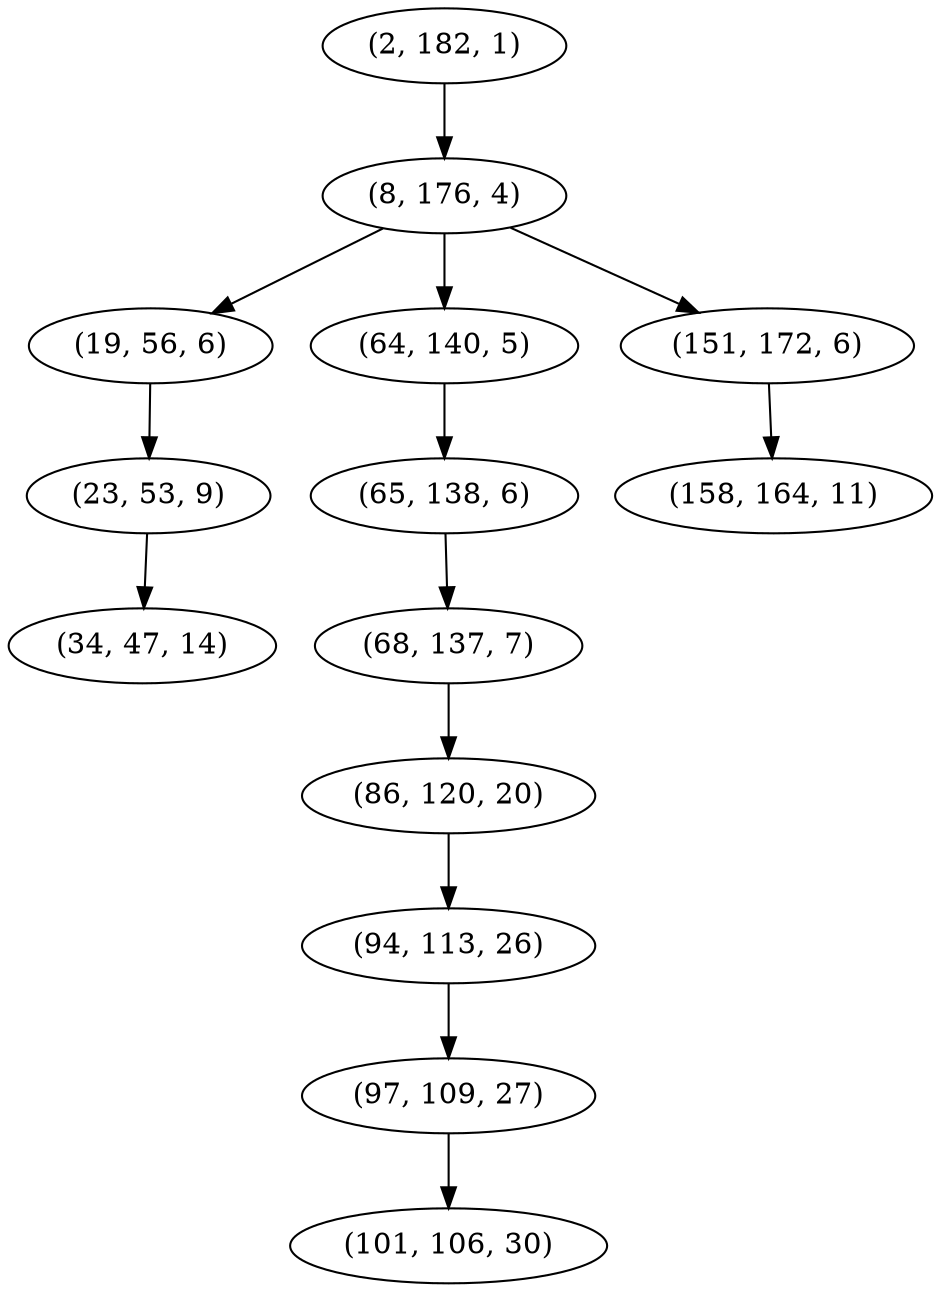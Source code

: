 digraph tree {
    "(2, 182, 1)";
    "(8, 176, 4)";
    "(19, 56, 6)";
    "(23, 53, 9)";
    "(34, 47, 14)";
    "(64, 140, 5)";
    "(65, 138, 6)";
    "(68, 137, 7)";
    "(86, 120, 20)";
    "(94, 113, 26)";
    "(97, 109, 27)";
    "(101, 106, 30)";
    "(151, 172, 6)";
    "(158, 164, 11)";
    "(2, 182, 1)" -> "(8, 176, 4)";
    "(8, 176, 4)" -> "(19, 56, 6)";
    "(8, 176, 4)" -> "(64, 140, 5)";
    "(8, 176, 4)" -> "(151, 172, 6)";
    "(19, 56, 6)" -> "(23, 53, 9)";
    "(23, 53, 9)" -> "(34, 47, 14)";
    "(64, 140, 5)" -> "(65, 138, 6)";
    "(65, 138, 6)" -> "(68, 137, 7)";
    "(68, 137, 7)" -> "(86, 120, 20)";
    "(86, 120, 20)" -> "(94, 113, 26)";
    "(94, 113, 26)" -> "(97, 109, 27)";
    "(97, 109, 27)" -> "(101, 106, 30)";
    "(151, 172, 6)" -> "(158, 164, 11)";
}

